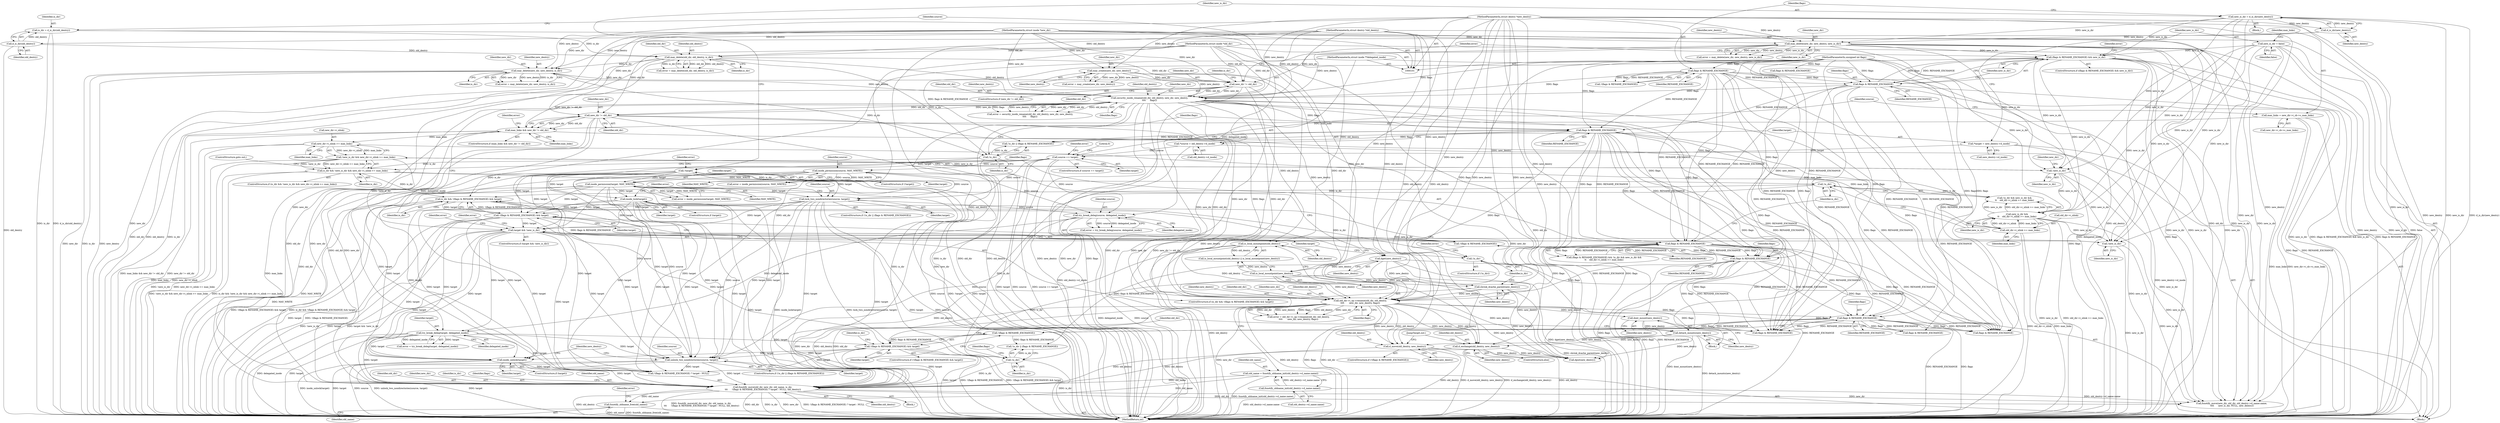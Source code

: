 digraph "1_linux_49d31c2f389acfe83417083e1208422b4091cd9e_0@API" {
"1000465" [label="(Call,fsnotify_oldname_free(old_name))"];
"1000436" [label="(Call,fsnotify_move(old_dir, new_dir, old_name, is_dir,\n \t\t\t      !(flags & RENAME_EXCHANGE) ? target : NULL, old_dentry))"];
"1000238" [label="(Call,security_inode_rename(old_dir, old_dentry, new_dir, new_dentry,\n\t\t\t\t      flags))"];
"1000204" [label="(Call,new_dir != old_dir)"];
"1000185" [label="(Call,may_delete(new_dir, new_dentry, new_is_dir))"];
"1000104" [label="(MethodParameterIn,struct inode *new_dir)"];
"1000169" [label="(Call,d_is_dir(new_dentry))"];
"1000105" [label="(MethodParameterIn,struct dentry *new_dentry)"];
"1000167" [label="(Call,new_is_dir = d_is_dir(new_dentry))"];
"1000162" [label="(Call,may_create(new_dir, new_dentry))"];
"1000178" [label="(Call,may_delete(new_dir, new_dentry, is_dir))"];
"1000148" [label="(Call,may_delete(old_dir, old_dentry, is_dir))"];
"1000102" [label="(MethodParameterIn,struct inode *old_dir)"];
"1000113" [label="(Call,d_is_dir(old_dentry))"];
"1000103" [label="(MethodParameterIn,struct dentry *old_dentry)"];
"1000111" [label="(Call,is_dir = d_is_dir(old_dentry))"];
"1000222" [label="(Call,flags & RENAME_EXCHANGE)"];
"1000173" [label="(Call,flags & RENAME_EXCHANGE)"];
"1000107" [label="(MethodParameterIn,unsigned int flags)"];
"1000287" [label="(Call,new_dir != old_dir)"];
"1000362" [label="(Call,old_dir->i_op->rename(old_dir, old_dentry,\n\t\t\t\t       new_dir, new_dentry, flags))"];
"1000279" [label="(Call,is_local_mountpoint(old_dentry))"];
"1000332" [label="(Call,shrink_dcache_parent(new_dentry))"];
"1000281" [label="(Call,is_local_mountpoint(new_dentry))"];
"1000256" [label="(Call,dget(new_dentry))"];
"1000309" [label="(Call,flags & RENAME_EXCHANGE)"];
"1000262" [label="(Call,flags & RENAME_EXCHANGE)"];
"1000328" [label="(Call,flags & RENAME_EXCHANGE)"];
"1000248" [label="(Call,old_name = fsnotify_oldname_init(old_dentry->d_name.name))"];
"1000250" [label="(Call,fsnotify_oldname_init(old_dentry->d_name.name))"];
"1000417" [label="(Call,!is_dir)"];
"1000335" [label="(Call,!is_dir)"];
"1000324" [label="(Call,is_dir && !(flags & RENAME_EXCHANGE) && target)"];
"1000296" [label="(Call,is_dir && !new_is_dir && new_dir->i_nlink >= max_links)"];
"1000260" [label="(Call,!is_dir)"];
"1000298" [label="(Call,!new_is_dir && new_dir->i_nlink >= max_links)"];
"1000299" [label="(Call,!new_is_dir)"];
"1000221" [label="(Call,(flags & RENAME_EXCHANGE) && new_is_dir)"];
"1000129" [label="(Call,new_is_dir = false)"];
"1000301" [label="(Call,new_dir->i_nlink >= max_links)"];
"1000285" [label="(Call,max_links && new_dir != old_dir)"];
"1000133" [label="(Call,max_links = new_dir->i_sb->s_max_links)"];
"1000313" [label="(Call,!is_dir)"];
"1000326" [label="(Call,!(flags & RENAME_EXCHANGE) && target)"];
"1000327" [label="(Call,!(flags & RENAME_EXCHANGE))"];
"1000229" [label="(Call,inode_permission(target, MAY_WRITE))"];
"1000157" [label="(Call,!target)"];
"1000141" [label="(Call,source == target)"];
"1000117" [label="(Call,*source = old_dentry->d_inode)"];
"1000123" [label="(Call,*target = new_dentry->d_inode)"];
"1000213" [label="(Call,inode_permission(source, MAY_WRITE))"];
"1000271" [label="(Call,inode_lock(target))"];
"1000265" [label="(Call,lock_two_nondirectories(source, target))"];
"1000372" [label="(Call,!(flags & RENAME_EXCHANGE) && target)"];
"1000373" [label="(Call,!(flags & RENAME_EXCHANGE))"];
"1000374" [label="(Call,flags & RENAME_EXCHANGE)"];
"1000347" [label="(Call,target && !new_is_dir)"];
"1000349" [label="(Call,!new_is_dir)"];
"1000315" [label="(Call,new_is_dir &&\n\t\t    old_dir->i_nlink >= max_links)"];
"1000317" [label="(Call,old_dir->i_nlink >= max_links)"];
"1000354" [label="(Call,try_break_deleg(target, delegated_inode))"];
"1000340" [label="(Call,try_break_deleg(source, delegated_inode))"];
"1000106" [label="(MethodParameterIn,struct inode **delegated_inode)"];
"1000422" [label="(Call,unlock_two_nondirectories(source, target))"];
"1000428" [label="(Call,inode_unlock(target))"];
"1000411" [label="(Call,d_exchange(old_dentry, new_dentry))"];
"1000388" [label="(Call,detach_mounts(new_dentry))"];
"1000386" [label="(Call,dont_mount(new_dentry))"];
"1000407" [label="(Call,d_move(old_dentry, new_dentry))"];
"1000157" [label="(Call,!target)"];
"1000325" [label="(Identifier,is_dir)"];
"1000441" [label="(Call,!(flags & RENAME_EXCHANGE) ? target : NULL)"];
"1000448" [label="(Identifier,old_dentry)"];
"1000411" [label="(Call,d_exchange(old_dentry, new_dentry))"];
"1000362" [label="(Call,old_dir->i_op->rename(old_dir, old_dentry,\n\t\t\t\t       new_dir, new_dentry, flags))"];
"1000221" [label="(Call,(flags & RENAME_EXCHANGE) && new_is_dir)"];
"1000148" [label="(Call,may_delete(old_dir, old_dentry, is_dir))"];
"1000298" [label="(Call,!new_is_dir && new_dir->i_nlink >= max_links)"];
"1000179" [label="(Identifier,new_dir)"];
"1000227" [label="(Call,error = inode_permission(target, MAY_WRITE))"];
"1000239" [label="(Identifier,old_dir)"];
"1000303" [label="(Identifier,new_dir)"];
"1000317" [label="(Call,old_dir->i_nlink >= max_links)"];
"1000413" [label="(Identifier,new_dentry)"];
"1000133" [label="(Call,max_links = new_dir->i_sb->s_max_links)"];
"1000420" [label="(Identifier,flags)"];
"1000174" [label="(Identifier,flags)"];
"1000340" [label="(Call,try_break_deleg(source, delegated_inode))"];
"1000309" [label="(Call,flags & RENAME_EXCHANGE)"];
"1000272" [label="(Identifier,target)"];
"1000230" [label="(Identifier,target)"];
"1000423" [label="(Identifier,source)"];
"1000415" [label="(ControlStructure,if (!is_dir || (flags & RENAME_EXCHANGE)))"];
"1000209" [label="(Identifier,is_dir)"];
"1000124" [label="(Identifier,target)"];
"1000469" [label="(MethodReturn,int)"];
"1000103" [label="(MethodParameterIn,struct dentry *old_dentry)"];
"1000341" [label="(Identifier,source)"];
"1000339" [label="(Identifier,error)"];
"1000147" [label="(Identifier,error)"];
"1000185" [label="(Call,may_delete(new_dir, new_dentry, new_is_dir))"];
"1000173" [label="(Call,flags & RENAME_EXCHANGE)"];
"1000150" [label="(Identifier,old_dentry)"];
"1000118" [label="(Identifier,source)"];
"1000404" [label="(Call,flags & RENAME_EXCHANGE)"];
"1000389" [label="(Identifier,new_dentry)"];
"1000108" [label="(Block,)"];
"1000129" [label="(Call,new_is_dir = false)"];
"1000223" [label="(Identifier,flags)"];
"1000162" [label="(Call,may_create(new_dir, new_dentry))"];
"1000402" [label="(ControlStructure,if (!(flags & RENAME_EXCHANGE)))"];
"1000360" [label="(Call,error = old_dir->i_op->rename(old_dir, old_dentry,\n\t\t\t\t       new_dir, new_dentry, flags))"];
"1000321" [label="(Identifier,max_links)"];
"1000284" [label="(ControlStructure,if (max_links && new_dir != old_dir))"];
"1000454" [label="(Call,fsnotify_move(new_dir, old_dir, old_dentry->d_name.name,\n \t\t\t\t      new_is_dir, NULL, new_dentry))"];
"1000465" [label="(Call,fsnotify_oldname_free(old_name))"];
"1000388" [label="(Call,detach_mounts(new_dentry))"];
"1000169" [label="(Call,d_is_dir(new_dentry))"];
"1000160" [label="(Call,error = may_create(new_dir, new_dentry))"];
"1000263" [label="(Identifier,flags)"];
"1000167" [label="(Call,new_is_dir = d_is_dir(new_dentry))"];
"1000346" [label="(ControlStructure,if (target && !new_is_dir))"];
"1000123" [label="(Call,*target = new_dentry->d_inode)"];
"1000338" [label="(Call,error = try_break_deleg(source, delegated_inode))"];
"1000260" [label="(Call,!is_dir)"];
"1000315" [label="(Call,new_is_dir &&\n\t\t    old_dir->i_nlink >= max_links)"];
"1000125" [label="(Call,new_dentry->d_inode)"];
"1000285" [label="(Call,max_links && new_dir != old_dir)"];
"1000104" [label="(MethodParameterIn,struct inode *new_dir)"];
"1000396" [label="(Identifier,old_dir)"];
"1000204" [label="(Call,new_dir != old_dir)"];
"1000262" [label="(Call,flags & RENAME_EXCHANGE)"];
"1000161" [label="(Identifier,error)"];
"1000437" [label="(Identifier,old_dir)"];
"1000215" [label="(Identifier,MAY_WRITE)"];
"1000418" [label="(Identifier,is_dir)"];
"1000181" [label="(Identifier,is_dir)"];
"1000111" [label="(Call,is_dir = d_is_dir(old_dentry))"];
"1000261" [label="(Identifier,is_dir)"];
"1000296" [label="(Call,is_dir && !new_is_dir && new_dir->i_nlink >= max_links)"];
"1000225" [label="(Identifier,new_is_dir)"];
"1000376" [label="(Identifier,RENAME_EXCHANGE)"];
"1000281" [label="(Call,is_local_mountpoint(new_dentry))"];
"1000295" [label="(ControlStructure,if (is_dir && !new_is_dir && new_dir->i_nlink >= max_links))"];
"1000365" [label="(Identifier,new_dir)"];
"1000164" [label="(Identifier,new_dentry)"];
"1000282" [label="(Identifier,new_dentry)"];
"1000318" [label="(Call,old_dir->i_nlink)"];
"1000112" [label="(Identifier,is_dir)"];
"1000237" [label="(Identifier,error)"];
"1000156" [label="(ControlStructure,if (!target))"];
"1000354" [label="(Call,try_break_deleg(target, delegated_inode))"];
"1000375" [label="(Identifier,flags)"];
"1000203" [label="(ControlStructure,if (new_dir != old_dir))"];
"1000334" [label="(ControlStructure,if (!is_dir))"];
"1000170" [label="(Identifier,new_dentry)"];
"1000377" [label="(Identifier,target)"];
"1000251" [label="(Call,old_dentry->d_name.name)"];
"1000205" [label="(Identifier,new_dir)"];
"1000436" [label="(Call,fsnotify_move(old_dir, new_dir, old_name, is_dir,\n \t\t\t      !(flags & RENAME_EXCHANGE) ? target : NULL, old_dentry))"];
"1000256" [label="(Call,dget(new_dentry))"];
"1000236" [label="(Call,error = security_inode_rename(old_dir, old_dentry, new_dir, new_dentry,\n\t\t\t\t      flags))"];
"1000364" [label="(Identifier,old_dentry)"];
"1000264" [label="(Identifier,RENAME_EXCHANGE)"];
"1000158" [label="(Identifier,target)"];
"1000141" [label="(Call,source == target)"];
"1000242" [label="(Identifier,new_dentry)"];
"1000349" [label="(Call,!new_is_dir)"];
"1000140" [label="(ControlStructure,if (source == target))"];
"1000373" [label="(Call,!(flags & RENAME_EXCHANGE))"];
"1000149" [label="(Identifier,old_dir)"];
"1000249" [label="(Identifier,old_name)"];
"1000330" [label="(Identifier,RENAME_EXCHANGE)"];
"1000438" [label="(Identifier,new_dir)"];
"1000450" [label="(Call,flags & RENAME_EXCHANGE)"];
"1000428" [label="(Call,inode_unlock(target))"];
"1000130" [label="(Identifier,new_is_dir)"];
"1000102" [label="(MethodParameterIn,struct inode *old_dir)"];
"1000288" [label="(Identifier,new_dir)"];
"1000278" [label="(Call,is_local_mountpoint(old_dentry) || is_local_mountpoint(new_dentry))"];
"1000180" [label="(Identifier,new_dentry)"];
"1000258" [label="(ControlStructure,if (!is_dir || (flags & RENAME_EXCHANGE)))"];
"1000387" [label="(Identifier,new_dentry)"];
"1000114" [label="(Identifier,old_dentry)"];
"1000134" [label="(Identifier,max_links)"];
"1000347" [label="(Call,target && !new_is_dir)"];
"1000143" [label="(Identifier,target)"];
"1000146" [label="(Call,error = may_delete(old_dir, old_dentry, is_dir))"];
"1000151" [label="(Identifier,is_dir)"];
"1000380" [label="(Identifier,is_dir)"];
"1000214" [label="(Identifier,source)"];
"1000366" [label="(Identifier,new_dentry)"];
"1000228" [label="(Identifier,error)"];
"1000113" [label="(Call,d_is_dir(old_dentry))"];
"1000117" [label="(Call,*source = old_dentry->d_inode)"];
"1000312" [label="(Call,!is_dir && new_is_dir &&\n\t\t    old_dir->i_nlink >= max_links)"];
"1000422" [label="(Call,unlock_two_nondirectories(source, target))"];
"1000408" [label="(Identifier,old_dentry)"];
"1000374" [label="(Call,flags & RENAME_EXCHANGE)"];
"1000229" [label="(Call,inode_permission(target, MAY_WRITE))"];
"1000332" [label="(Call,shrink_dcache_parent(new_dentry))"];
"1000316" [label="(Identifier,new_is_dir)"];
"1000240" [label="(Identifier,old_dentry)"];
"1000243" [label="(Identifier,flags)"];
"1000431" [label="(Identifier,new_dentry)"];
"1000311" [label="(Identifier,RENAME_EXCHANGE)"];
"1000314" [label="(Identifier,is_dir)"];
"1000326" [label="(Call,!(flags & RENAME_EXCHANGE) && target)"];
"1000248" [label="(Call,old_name = fsnotify_oldname_init(old_dentry->d_name.name))"];
"1000297" [label="(Identifier,is_dir)"];
"1000414" [label="(JumpTarget,out:)"];
"1000142" [label="(Identifier,source)"];
"1000305" [label="(Identifier,max_links)"];
"1000163" [label="(Identifier,new_dir)"];
"1000231" [label="(Identifier,MAY_WRITE)"];
"1000361" [label="(Identifier,error)"];
"1000424" [label="(Identifier,target)"];
"1000327" [label="(Call,!(flags & RENAME_EXCHANGE))"];
"1000301" [label="(Call,new_dir->i_nlink >= max_links)"];
"1000302" [label="(Call,new_dir->i_nlink)"];
"1000426" [label="(ControlStructure,if (target))"];
"1000259" [label="(Call,!is_dir || (flags & RENAME_EXCHANGE))"];
"1000238" [label="(Call,security_inode_rename(old_dir, old_dentry, new_dir, new_dentry,\n\t\t\t\t      flags))"];
"1000336" [label="(Identifier,is_dir)"];
"1000372" [label="(Call,!(flags & RENAME_EXCHANGE) && target)"];
"1000328" [label="(Call,flags & RENAME_EXCHANGE)"];
"1000342" [label="(Identifier,delegated_inode)"];
"1000440" [label="(Identifier,is_dir)"];
"1000119" [label="(Call,old_dentry->d_inode)"];
"1000353" [label="(Identifier,error)"];
"1000280" [label="(Identifier,old_dentry)"];
"1000183" [label="(Call,error = may_delete(new_dir, new_dentry, new_is_dir))"];
"1000386" [label="(Call,dont_mount(new_dentry))"];
"1000451" [label="(Identifier,flags)"];
"1000352" [label="(Call,error = try_break_deleg(target, delegated_inode))"];
"1000257" [label="(Identifier,new_dentry)"];
"1000267" [label="(Identifier,target)"];
"1000299" [label="(Call,!new_is_dir)"];
"1000466" [label="(Identifier,old_name)"];
"1000300" [label="(Identifier,new_is_dir)"];
"1000323" [label="(ControlStructure,if (is_dir && !(flags & RENAME_EXCHANGE) && target))"];
"1000350" [label="(Identifier,new_is_dir)"];
"1000206" [label="(Identifier,old_dir)"];
"1000211" [label="(Call,error = inode_permission(source, MAY_WRITE))"];
"1000106" [label="(MethodParameterIn,struct inode **delegated_inode)"];
"1000241" [label="(Identifier,new_dir)"];
"1000271" [label="(Call,inode_lock(target))"];
"1000410" [label="(ControlStructure,else)"];
"1000266" [label="(Identifier,source)"];
"1000186" [label="(Identifier,new_dir)"];
"1000166" [label="(Block,)"];
"1000286" [label="(Identifier,max_links)"];
"1000292" [label="(Identifier,error)"];
"1000429" [label="(Identifier,target)"];
"1000333" [label="(Identifier,new_dentry)"];
"1000329" [label="(Identifier,flags)"];
"1000213" [label="(Call,inode_permission(source, MAY_WRITE))"];
"1000279" [label="(Call,is_local_mountpoint(old_dentry))"];
"1000443" [label="(Call,flags & RENAME_EXCHANGE)"];
"1000224" [label="(Identifier,RENAME_EXCHANGE)"];
"1000172" [label="(Call,!(flags & RENAME_EXCHANGE))"];
"1000355" [label="(Identifier,target)"];
"1000274" [label="(Identifier,error)"];
"1000367" [label="(Identifier,flags)"];
"1000439" [label="(Identifier,old_name)"];
"1000107" [label="(MethodParameterIn,unsigned int flags)"];
"1000145" [label="(Literal,0)"];
"1000178" [label="(Call,may_delete(new_dir, new_dentry, is_dir))"];
"1000289" [label="(Identifier,old_dir)"];
"1000306" [label="(ControlStructure,goto out;)"];
"1000356" [label="(Identifier,delegated_inode)"];
"1000188" [label="(Identifier,new_is_dir)"];
"1000417" [label="(Call,!is_dir)"];
"1000409" [label="(Identifier,new_dentry)"];
"1000187" [label="(Identifier,new_dentry)"];
"1000131" [label="(Identifier,false)"];
"1000220" [label="(ControlStructure,if ((flags & RENAME_EXCHANGE) && new_is_dir))"];
"1000287" [label="(Call,new_dir != old_dir)"];
"1000313" [label="(Call,!is_dir)"];
"1000310" [label="(Identifier,flags)"];
"1000430" [label="(Call,dput(new_dentry))"];
"1000371" [label="(ControlStructure,if (!(flags & RENAME_EXCHANGE) && target))"];
"1000416" [label="(Call,!is_dir || (flags & RENAME_EXCHANGE))"];
"1000175" [label="(Identifier,RENAME_EXCHANGE)"];
"1000176" [label="(Call,error = may_delete(new_dir, new_dentry, is_dir))"];
"1000331" [label="(Identifier,target)"];
"1000419" [label="(Call,flags & RENAME_EXCHANGE)"];
"1000412" [label="(Identifier,old_dentry)"];
"1000363" [label="(Identifier,old_dir)"];
"1000468" [label="(Identifier,error)"];
"1000222" [label="(Call,flags & RENAME_EXCHANGE)"];
"1000135" [label="(Call,new_dir->i_sb->s_max_links)"];
"1000168" [label="(Identifier,new_is_dir)"];
"1000435" [label="(Block,)"];
"1000378" [label="(Block,)"];
"1000250" [label="(Call,fsnotify_oldname_init(old_dentry->d_name.name))"];
"1000407" [label="(Call,d_move(old_dentry, new_dentry))"];
"1000269" [label="(ControlStructure,if (target))"];
"1000105" [label="(MethodParameterIn,struct dentry *new_dentry)"];
"1000265" [label="(Call,lock_two_nondirectories(source, target))"];
"1000324" [label="(Call,is_dir && !(flags & RENAME_EXCHANGE) && target)"];
"1000308" [label="(Call,(flags & RENAME_EXCHANGE) && !is_dir && new_is_dir &&\n\t\t    old_dir->i_nlink >= max_links)"];
"1000335" [label="(Call,!is_dir)"];
"1000348" [label="(Identifier,target)"];
"1000465" -> "1000108"  [label="AST: "];
"1000465" -> "1000466"  [label="CFG: "];
"1000466" -> "1000465"  [label="AST: "];
"1000468" -> "1000465"  [label="CFG: "];
"1000465" -> "1000469"  [label="DDG: fsnotify_oldname_free(old_name)"];
"1000465" -> "1000469"  [label="DDG: old_name"];
"1000436" -> "1000465"  [label="DDG: old_name"];
"1000248" -> "1000465"  [label="DDG: old_name"];
"1000436" -> "1000435"  [label="AST: "];
"1000436" -> "1000448"  [label="CFG: "];
"1000437" -> "1000436"  [label="AST: "];
"1000438" -> "1000436"  [label="AST: "];
"1000439" -> "1000436"  [label="AST: "];
"1000440" -> "1000436"  [label="AST: "];
"1000441" -> "1000436"  [label="AST: "];
"1000448" -> "1000436"  [label="AST: "];
"1000451" -> "1000436"  [label="CFG: "];
"1000436" -> "1000469"  [label="DDG: fsnotify_move(old_dir, new_dir, old_name, is_dir,\n \t\t\t      !(flags & RENAME_EXCHANGE) ? target : NULL, old_dentry)"];
"1000436" -> "1000469"  [label="DDG: old_dir"];
"1000436" -> "1000469"  [label="DDG: is_dir"];
"1000436" -> "1000469"  [label="DDG: new_dir"];
"1000436" -> "1000469"  [label="DDG: !(flags & RENAME_EXCHANGE) ? target : NULL"];
"1000436" -> "1000469"  [label="DDG: old_dentry"];
"1000238" -> "1000436"  [label="DDG: old_dir"];
"1000238" -> "1000436"  [label="DDG: new_dir"];
"1000287" -> "1000436"  [label="DDG: old_dir"];
"1000287" -> "1000436"  [label="DDG: new_dir"];
"1000362" -> "1000436"  [label="DDG: old_dir"];
"1000362" -> "1000436"  [label="DDG: new_dir"];
"1000362" -> "1000436"  [label="DDG: old_dentry"];
"1000102" -> "1000436"  [label="DDG: old_dir"];
"1000104" -> "1000436"  [label="DDG: new_dir"];
"1000248" -> "1000436"  [label="DDG: old_name"];
"1000417" -> "1000436"  [label="DDG: is_dir"];
"1000326" -> "1000436"  [label="DDG: target"];
"1000372" -> "1000436"  [label="DDG: target"];
"1000422" -> "1000436"  [label="DDG: target"];
"1000229" -> "1000436"  [label="DDG: target"];
"1000271" -> "1000436"  [label="DDG: target"];
"1000157" -> "1000436"  [label="DDG: target"];
"1000347" -> "1000436"  [label="DDG: target"];
"1000265" -> "1000436"  [label="DDG: target"];
"1000354" -> "1000436"  [label="DDG: target"];
"1000428" -> "1000436"  [label="DDG: target"];
"1000279" -> "1000436"  [label="DDG: old_dentry"];
"1000411" -> "1000436"  [label="DDG: old_dentry"];
"1000407" -> "1000436"  [label="DDG: old_dentry"];
"1000103" -> "1000436"  [label="DDG: old_dentry"];
"1000436" -> "1000454"  [label="DDG: new_dir"];
"1000436" -> "1000454"  [label="DDG: old_dir"];
"1000238" -> "1000236"  [label="AST: "];
"1000238" -> "1000243"  [label="CFG: "];
"1000239" -> "1000238"  [label="AST: "];
"1000240" -> "1000238"  [label="AST: "];
"1000241" -> "1000238"  [label="AST: "];
"1000242" -> "1000238"  [label="AST: "];
"1000243" -> "1000238"  [label="AST: "];
"1000236" -> "1000238"  [label="CFG: "];
"1000238" -> "1000469"  [label="DDG: old_dir"];
"1000238" -> "1000469"  [label="DDG: old_dentry"];
"1000238" -> "1000469"  [label="DDG: new_dentry"];
"1000238" -> "1000469"  [label="DDG: new_dir"];
"1000238" -> "1000469"  [label="DDG: flags"];
"1000238" -> "1000236"  [label="DDG: new_dir"];
"1000238" -> "1000236"  [label="DDG: old_dir"];
"1000238" -> "1000236"  [label="DDG: old_dentry"];
"1000238" -> "1000236"  [label="DDG: flags"];
"1000238" -> "1000236"  [label="DDG: new_dentry"];
"1000204" -> "1000238"  [label="DDG: old_dir"];
"1000204" -> "1000238"  [label="DDG: new_dir"];
"1000102" -> "1000238"  [label="DDG: old_dir"];
"1000148" -> "1000238"  [label="DDG: old_dentry"];
"1000103" -> "1000238"  [label="DDG: old_dentry"];
"1000104" -> "1000238"  [label="DDG: new_dir"];
"1000162" -> "1000238"  [label="DDG: new_dentry"];
"1000185" -> "1000238"  [label="DDG: new_dentry"];
"1000178" -> "1000238"  [label="DDG: new_dentry"];
"1000105" -> "1000238"  [label="DDG: new_dentry"];
"1000222" -> "1000238"  [label="DDG: flags"];
"1000173" -> "1000238"  [label="DDG: flags"];
"1000107" -> "1000238"  [label="DDG: flags"];
"1000238" -> "1000256"  [label="DDG: new_dentry"];
"1000238" -> "1000262"  [label="DDG: flags"];
"1000238" -> "1000279"  [label="DDG: old_dentry"];
"1000238" -> "1000287"  [label="DDG: new_dir"];
"1000238" -> "1000287"  [label="DDG: old_dir"];
"1000238" -> "1000309"  [label="DDG: flags"];
"1000238" -> "1000328"  [label="DDG: flags"];
"1000238" -> "1000362"  [label="DDG: old_dir"];
"1000238" -> "1000362"  [label="DDG: new_dir"];
"1000238" -> "1000362"  [label="DDG: flags"];
"1000238" -> "1000419"  [label="DDG: flags"];
"1000238" -> "1000443"  [label="DDG: flags"];
"1000204" -> "1000203"  [label="AST: "];
"1000204" -> "1000206"  [label="CFG: "];
"1000205" -> "1000204"  [label="AST: "];
"1000206" -> "1000204"  [label="AST: "];
"1000209" -> "1000204"  [label="CFG: "];
"1000237" -> "1000204"  [label="CFG: "];
"1000204" -> "1000469"  [label="DDG: old_dir"];
"1000204" -> "1000469"  [label="DDG: new_dir"];
"1000204" -> "1000469"  [label="DDG: new_dir != old_dir"];
"1000185" -> "1000204"  [label="DDG: new_dir"];
"1000162" -> "1000204"  [label="DDG: new_dir"];
"1000178" -> "1000204"  [label="DDG: new_dir"];
"1000104" -> "1000204"  [label="DDG: new_dir"];
"1000148" -> "1000204"  [label="DDG: old_dir"];
"1000102" -> "1000204"  [label="DDG: old_dir"];
"1000204" -> "1000285"  [label="DDG: new_dir != old_dir"];
"1000185" -> "1000183"  [label="AST: "];
"1000185" -> "1000188"  [label="CFG: "];
"1000186" -> "1000185"  [label="AST: "];
"1000187" -> "1000185"  [label="AST: "];
"1000188" -> "1000185"  [label="AST: "];
"1000183" -> "1000185"  [label="CFG: "];
"1000185" -> "1000469"  [label="DDG: new_is_dir"];
"1000185" -> "1000469"  [label="DDG: new_dir"];
"1000185" -> "1000469"  [label="DDG: new_dentry"];
"1000185" -> "1000183"  [label="DDG: new_dir"];
"1000185" -> "1000183"  [label="DDG: new_dentry"];
"1000185" -> "1000183"  [label="DDG: new_is_dir"];
"1000104" -> "1000185"  [label="DDG: new_dir"];
"1000169" -> "1000185"  [label="DDG: new_dentry"];
"1000105" -> "1000185"  [label="DDG: new_dentry"];
"1000167" -> "1000185"  [label="DDG: new_is_dir"];
"1000185" -> "1000221"  [label="DDG: new_is_dir"];
"1000185" -> "1000299"  [label="DDG: new_is_dir"];
"1000185" -> "1000315"  [label="DDG: new_is_dir"];
"1000185" -> "1000349"  [label="DDG: new_is_dir"];
"1000185" -> "1000454"  [label="DDG: new_is_dir"];
"1000104" -> "1000101"  [label="AST: "];
"1000104" -> "1000469"  [label="DDG: new_dir"];
"1000104" -> "1000162"  [label="DDG: new_dir"];
"1000104" -> "1000178"  [label="DDG: new_dir"];
"1000104" -> "1000287"  [label="DDG: new_dir"];
"1000104" -> "1000362"  [label="DDG: new_dir"];
"1000104" -> "1000454"  [label="DDG: new_dir"];
"1000169" -> "1000167"  [label="AST: "];
"1000169" -> "1000170"  [label="CFG: "];
"1000170" -> "1000169"  [label="AST: "];
"1000167" -> "1000169"  [label="CFG: "];
"1000169" -> "1000167"  [label="DDG: new_dentry"];
"1000105" -> "1000169"  [label="DDG: new_dentry"];
"1000169" -> "1000178"  [label="DDG: new_dentry"];
"1000105" -> "1000101"  [label="AST: "];
"1000105" -> "1000469"  [label="DDG: new_dentry"];
"1000105" -> "1000162"  [label="DDG: new_dentry"];
"1000105" -> "1000178"  [label="DDG: new_dentry"];
"1000105" -> "1000256"  [label="DDG: new_dentry"];
"1000105" -> "1000281"  [label="DDG: new_dentry"];
"1000105" -> "1000332"  [label="DDG: new_dentry"];
"1000105" -> "1000362"  [label="DDG: new_dentry"];
"1000105" -> "1000386"  [label="DDG: new_dentry"];
"1000105" -> "1000388"  [label="DDG: new_dentry"];
"1000105" -> "1000407"  [label="DDG: new_dentry"];
"1000105" -> "1000411"  [label="DDG: new_dentry"];
"1000105" -> "1000430"  [label="DDG: new_dentry"];
"1000105" -> "1000454"  [label="DDG: new_dentry"];
"1000167" -> "1000166"  [label="AST: "];
"1000168" -> "1000167"  [label="AST: "];
"1000174" -> "1000167"  [label="CFG: "];
"1000167" -> "1000469"  [label="DDG: new_is_dir"];
"1000167" -> "1000469"  [label="DDG: d_is_dir(new_dentry)"];
"1000167" -> "1000221"  [label="DDG: new_is_dir"];
"1000167" -> "1000299"  [label="DDG: new_is_dir"];
"1000167" -> "1000315"  [label="DDG: new_is_dir"];
"1000167" -> "1000349"  [label="DDG: new_is_dir"];
"1000167" -> "1000454"  [label="DDG: new_is_dir"];
"1000162" -> "1000160"  [label="AST: "];
"1000162" -> "1000164"  [label="CFG: "];
"1000163" -> "1000162"  [label="AST: "];
"1000164" -> "1000162"  [label="AST: "];
"1000160" -> "1000162"  [label="CFG: "];
"1000162" -> "1000469"  [label="DDG: new_dentry"];
"1000162" -> "1000469"  [label="DDG: new_dir"];
"1000162" -> "1000160"  [label="DDG: new_dir"];
"1000162" -> "1000160"  [label="DDG: new_dentry"];
"1000178" -> "1000176"  [label="AST: "];
"1000178" -> "1000181"  [label="CFG: "];
"1000179" -> "1000178"  [label="AST: "];
"1000180" -> "1000178"  [label="AST: "];
"1000181" -> "1000178"  [label="AST: "];
"1000176" -> "1000178"  [label="CFG: "];
"1000178" -> "1000469"  [label="DDG: new_dir"];
"1000178" -> "1000469"  [label="DDG: is_dir"];
"1000178" -> "1000469"  [label="DDG: new_dentry"];
"1000178" -> "1000176"  [label="DDG: new_dir"];
"1000178" -> "1000176"  [label="DDG: new_dentry"];
"1000178" -> "1000176"  [label="DDG: is_dir"];
"1000148" -> "1000178"  [label="DDG: is_dir"];
"1000178" -> "1000260"  [label="DDG: is_dir"];
"1000148" -> "1000146"  [label="AST: "];
"1000148" -> "1000151"  [label="CFG: "];
"1000149" -> "1000148"  [label="AST: "];
"1000150" -> "1000148"  [label="AST: "];
"1000151" -> "1000148"  [label="AST: "];
"1000146" -> "1000148"  [label="CFG: "];
"1000148" -> "1000469"  [label="DDG: is_dir"];
"1000148" -> "1000469"  [label="DDG: old_dir"];
"1000148" -> "1000469"  [label="DDG: old_dentry"];
"1000148" -> "1000146"  [label="DDG: old_dir"];
"1000148" -> "1000146"  [label="DDG: old_dentry"];
"1000148" -> "1000146"  [label="DDG: is_dir"];
"1000102" -> "1000148"  [label="DDG: old_dir"];
"1000113" -> "1000148"  [label="DDG: old_dentry"];
"1000103" -> "1000148"  [label="DDG: old_dentry"];
"1000111" -> "1000148"  [label="DDG: is_dir"];
"1000148" -> "1000260"  [label="DDG: is_dir"];
"1000102" -> "1000101"  [label="AST: "];
"1000102" -> "1000469"  [label="DDG: old_dir"];
"1000102" -> "1000287"  [label="DDG: old_dir"];
"1000102" -> "1000362"  [label="DDG: old_dir"];
"1000102" -> "1000454"  [label="DDG: old_dir"];
"1000113" -> "1000111"  [label="AST: "];
"1000113" -> "1000114"  [label="CFG: "];
"1000114" -> "1000113"  [label="AST: "];
"1000111" -> "1000113"  [label="CFG: "];
"1000113" -> "1000469"  [label="DDG: old_dentry"];
"1000113" -> "1000111"  [label="DDG: old_dentry"];
"1000103" -> "1000113"  [label="DDG: old_dentry"];
"1000103" -> "1000101"  [label="AST: "];
"1000103" -> "1000469"  [label="DDG: old_dentry"];
"1000103" -> "1000279"  [label="DDG: old_dentry"];
"1000103" -> "1000362"  [label="DDG: old_dentry"];
"1000103" -> "1000407"  [label="DDG: old_dentry"];
"1000103" -> "1000411"  [label="DDG: old_dentry"];
"1000111" -> "1000108"  [label="AST: "];
"1000112" -> "1000111"  [label="AST: "];
"1000118" -> "1000111"  [label="CFG: "];
"1000111" -> "1000469"  [label="DDG: is_dir"];
"1000111" -> "1000469"  [label="DDG: d_is_dir(old_dentry)"];
"1000222" -> "1000221"  [label="AST: "];
"1000222" -> "1000224"  [label="CFG: "];
"1000223" -> "1000222"  [label="AST: "];
"1000224" -> "1000222"  [label="AST: "];
"1000225" -> "1000222"  [label="CFG: "];
"1000221" -> "1000222"  [label="CFG: "];
"1000222" -> "1000469"  [label="DDG: flags"];
"1000222" -> "1000469"  [label="DDG: RENAME_EXCHANGE"];
"1000222" -> "1000221"  [label="DDG: flags"];
"1000222" -> "1000221"  [label="DDG: RENAME_EXCHANGE"];
"1000173" -> "1000222"  [label="DDG: flags"];
"1000173" -> "1000222"  [label="DDG: RENAME_EXCHANGE"];
"1000107" -> "1000222"  [label="DDG: flags"];
"1000222" -> "1000262"  [label="DDG: RENAME_EXCHANGE"];
"1000222" -> "1000309"  [label="DDG: RENAME_EXCHANGE"];
"1000222" -> "1000328"  [label="DDG: RENAME_EXCHANGE"];
"1000222" -> "1000374"  [label="DDG: RENAME_EXCHANGE"];
"1000222" -> "1000419"  [label="DDG: RENAME_EXCHANGE"];
"1000222" -> "1000443"  [label="DDG: RENAME_EXCHANGE"];
"1000173" -> "1000172"  [label="AST: "];
"1000173" -> "1000175"  [label="CFG: "];
"1000174" -> "1000173"  [label="AST: "];
"1000175" -> "1000173"  [label="AST: "];
"1000172" -> "1000173"  [label="CFG: "];
"1000173" -> "1000469"  [label="DDG: flags"];
"1000173" -> "1000469"  [label="DDG: RENAME_EXCHANGE"];
"1000173" -> "1000172"  [label="DDG: flags"];
"1000173" -> "1000172"  [label="DDG: RENAME_EXCHANGE"];
"1000107" -> "1000173"  [label="DDG: flags"];
"1000173" -> "1000262"  [label="DDG: RENAME_EXCHANGE"];
"1000173" -> "1000309"  [label="DDG: RENAME_EXCHANGE"];
"1000173" -> "1000328"  [label="DDG: RENAME_EXCHANGE"];
"1000173" -> "1000374"  [label="DDG: RENAME_EXCHANGE"];
"1000173" -> "1000419"  [label="DDG: RENAME_EXCHANGE"];
"1000173" -> "1000443"  [label="DDG: RENAME_EXCHANGE"];
"1000107" -> "1000101"  [label="AST: "];
"1000107" -> "1000469"  [label="DDG: flags"];
"1000107" -> "1000262"  [label="DDG: flags"];
"1000107" -> "1000309"  [label="DDG: flags"];
"1000107" -> "1000328"  [label="DDG: flags"];
"1000107" -> "1000362"  [label="DDG: flags"];
"1000107" -> "1000374"  [label="DDG: flags"];
"1000107" -> "1000404"  [label="DDG: flags"];
"1000107" -> "1000419"  [label="DDG: flags"];
"1000107" -> "1000443"  [label="DDG: flags"];
"1000107" -> "1000450"  [label="DDG: flags"];
"1000287" -> "1000285"  [label="AST: "];
"1000287" -> "1000289"  [label="CFG: "];
"1000288" -> "1000287"  [label="AST: "];
"1000289" -> "1000287"  [label="AST: "];
"1000285" -> "1000287"  [label="CFG: "];
"1000287" -> "1000469"  [label="DDG: old_dir"];
"1000287" -> "1000469"  [label="DDG: new_dir"];
"1000287" -> "1000285"  [label="DDG: new_dir"];
"1000287" -> "1000285"  [label="DDG: old_dir"];
"1000287" -> "1000362"  [label="DDG: old_dir"];
"1000287" -> "1000362"  [label="DDG: new_dir"];
"1000362" -> "1000360"  [label="AST: "];
"1000362" -> "1000367"  [label="CFG: "];
"1000363" -> "1000362"  [label="AST: "];
"1000364" -> "1000362"  [label="AST: "];
"1000365" -> "1000362"  [label="AST: "];
"1000366" -> "1000362"  [label="AST: "];
"1000367" -> "1000362"  [label="AST: "];
"1000360" -> "1000362"  [label="CFG: "];
"1000362" -> "1000469"  [label="DDG: new_dir"];
"1000362" -> "1000469"  [label="DDG: old_dentry"];
"1000362" -> "1000469"  [label="DDG: flags"];
"1000362" -> "1000469"  [label="DDG: old_dir"];
"1000362" -> "1000360"  [label="DDG: old_dir"];
"1000362" -> "1000360"  [label="DDG: new_dentry"];
"1000362" -> "1000360"  [label="DDG: flags"];
"1000362" -> "1000360"  [label="DDG: old_dentry"];
"1000362" -> "1000360"  [label="DDG: new_dir"];
"1000279" -> "1000362"  [label="DDG: old_dentry"];
"1000332" -> "1000362"  [label="DDG: new_dentry"];
"1000281" -> "1000362"  [label="DDG: new_dentry"];
"1000256" -> "1000362"  [label="DDG: new_dentry"];
"1000309" -> "1000362"  [label="DDG: flags"];
"1000262" -> "1000362"  [label="DDG: flags"];
"1000328" -> "1000362"  [label="DDG: flags"];
"1000362" -> "1000374"  [label="DDG: flags"];
"1000362" -> "1000386"  [label="DDG: new_dentry"];
"1000362" -> "1000407"  [label="DDG: old_dentry"];
"1000362" -> "1000407"  [label="DDG: new_dentry"];
"1000362" -> "1000411"  [label="DDG: old_dentry"];
"1000362" -> "1000411"  [label="DDG: new_dentry"];
"1000362" -> "1000419"  [label="DDG: flags"];
"1000362" -> "1000430"  [label="DDG: new_dentry"];
"1000362" -> "1000443"  [label="DDG: flags"];
"1000279" -> "1000278"  [label="AST: "];
"1000279" -> "1000280"  [label="CFG: "];
"1000280" -> "1000279"  [label="AST: "];
"1000282" -> "1000279"  [label="CFG: "];
"1000278" -> "1000279"  [label="CFG: "];
"1000279" -> "1000469"  [label="DDG: old_dentry"];
"1000279" -> "1000278"  [label="DDG: old_dentry"];
"1000332" -> "1000323"  [label="AST: "];
"1000332" -> "1000333"  [label="CFG: "];
"1000333" -> "1000332"  [label="AST: "];
"1000336" -> "1000332"  [label="CFG: "];
"1000332" -> "1000469"  [label="DDG: shrink_dcache_parent(new_dentry)"];
"1000281" -> "1000332"  [label="DDG: new_dentry"];
"1000256" -> "1000332"  [label="DDG: new_dentry"];
"1000332" -> "1000430"  [label="DDG: new_dentry"];
"1000281" -> "1000278"  [label="AST: "];
"1000281" -> "1000282"  [label="CFG: "];
"1000282" -> "1000281"  [label="AST: "];
"1000278" -> "1000281"  [label="CFG: "];
"1000281" -> "1000278"  [label="DDG: new_dentry"];
"1000256" -> "1000281"  [label="DDG: new_dentry"];
"1000281" -> "1000430"  [label="DDG: new_dentry"];
"1000256" -> "1000108"  [label="AST: "];
"1000256" -> "1000257"  [label="CFG: "];
"1000257" -> "1000256"  [label="AST: "];
"1000261" -> "1000256"  [label="CFG: "];
"1000256" -> "1000469"  [label="DDG: dget(new_dentry)"];
"1000256" -> "1000430"  [label="DDG: new_dentry"];
"1000309" -> "1000308"  [label="AST: "];
"1000309" -> "1000311"  [label="CFG: "];
"1000310" -> "1000309"  [label="AST: "];
"1000311" -> "1000309"  [label="AST: "];
"1000314" -> "1000309"  [label="CFG: "];
"1000308" -> "1000309"  [label="CFG: "];
"1000309" -> "1000469"  [label="DDG: flags"];
"1000309" -> "1000469"  [label="DDG: RENAME_EXCHANGE"];
"1000309" -> "1000308"  [label="DDG: flags"];
"1000309" -> "1000308"  [label="DDG: RENAME_EXCHANGE"];
"1000262" -> "1000309"  [label="DDG: flags"];
"1000262" -> "1000309"  [label="DDG: RENAME_EXCHANGE"];
"1000309" -> "1000328"  [label="DDG: flags"];
"1000309" -> "1000328"  [label="DDG: RENAME_EXCHANGE"];
"1000309" -> "1000374"  [label="DDG: RENAME_EXCHANGE"];
"1000309" -> "1000419"  [label="DDG: flags"];
"1000309" -> "1000419"  [label="DDG: RENAME_EXCHANGE"];
"1000309" -> "1000443"  [label="DDG: flags"];
"1000309" -> "1000443"  [label="DDG: RENAME_EXCHANGE"];
"1000262" -> "1000259"  [label="AST: "];
"1000262" -> "1000264"  [label="CFG: "];
"1000263" -> "1000262"  [label="AST: "];
"1000264" -> "1000262"  [label="AST: "];
"1000259" -> "1000262"  [label="CFG: "];
"1000262" -> "1000469"  [label="DDG: RENAME_EXCHANGE"];
"1000262" -> "1000469"  [label="DDG: flags"];
"1000262" -> "1000259"  [label="DDG: flags"];
"1000262" -> "1000259"  [label="DDG: RENAME_EXCHANGE"];
"1000262" -> "1000328"  [label="DDG: flags"];
"1000262" -> "1000328"  [label="DDG: RENAME_EXCHANGE"];
"1000262" -> "1000374"  [label="DDG: RENAME_EXCHANGE"];
"1000262" -> "1000419"  [label="DDG: flags"];
"1000262" -> "1000419"  [label="DDG: RENAME_EXCHANGE"];
"1000262" -> "1000443"  [label="DDG: flags"];
"1000262" -> "1000443"  [label="DDG: RENAME_EXCHANGE"];
"1000328" -> "1000327"  [label="AST: "];
"1000328" -> "1000330"  [label="CFG: "];
"1000329" -> "1000328"  [label="AST: "];
"1000330" -> "1000328"  [label="AST: "];
"1000327" -> "1000328"  [label="CFG: "];
"1000328" -> "1000469"  [label="DDG: flags"];
"1000328" -> "1000469"  [label="DDG: RENAME_EXCHANGE"];
"1000328" -> "1000327"  [label="DDG: flags"];
"1000328" -> "1000327"  [label="DDG: RENAME_EXCHANGE"];
"1000328" -> "1000374"  [label="DDG: RENAME_EXCHANGE"];
"1000328" -> "1000419"  [label="DDG: flags"];
"1000328" -> "1000419"  [label="DDG: RENAME_EXCHANGE"];
"1000328" -> "1000443"  [label="DDG: flags"];
"1000328" -> "1000443"  [label="DDG: RENAME_EXCHANGE"];
"1000248" -> "1000108"  [label="AST: "];
"1000248" -> "1000250"  [label="CFG: "];
"1000249" -> "1000248"  [label="AST: "];
"1000250" -> "1000248"  [label="AST: "];
"1000257" -> "1000248"  [label="CFG: "];
"1000248" -> "1000469"  [label="DDG: fsnotify_oldname_init(old_dentry->d_name.name)"];
"1000250" -> "1000248"  [label="DDG: old_dentry->d_name.name"];
"1000250" -> "1000251"  [label="CFG: "];
"1000251" -> "1000250"  [label="AST: "];
"1000250" -> "1000469"  [label="DDG: old_dentry->d_name.name"];
"1000250" -> "1000454"  [label="DDG: old_dentry->d_name.name"];
"1000417" -> "1000416"  [label="AST: "];
"1000417" -> "1000418"  [label="CFG: "];
"1000418" -> "1000417"  [label="AST: "];
"1000420" -> "1000417"  [label="CFG: "];
"1000416" -> "1000417"  [label="CFG: "];
"1000417" -> "1000469"  [label="DDG: is_dir"];
"1000417" -> "1000416"  [label="DDG: is_dir"];
"1000335" -> "1000417"  [label="DDG: is_dir"];
"1000296" -> "1000417"  [label="DDG: is_dir"];
"1000260" -> "1000417"  [label="DDG: is_dir"];
"1000313" -> "1000417"  [label="DDG: is_dir"];
"1000335" -> "1000334"  [label="AST: "];
"1000335" -> "1000336"  [label="CFG: "];
"1000336" -> "1000335"  [label="AST: "];
"1000339" -> "1000335"  [label="CFG: "];
"1000348" -> "1000335"  [label="CFG: "];
"1000324" -> "1000335"  [label="DDG: is_dir"];
"1000324" -> "1000323"  [label="AST: "];
"1000324" -> "1000325"  [label="CFG: "];
"1000324" -> "1000326"  [label="CFG: "];
"1000325" -> "1000324"  [label="AST: "];
"1000326" -> "1000324"  [label="AST: "];
"1000333" -> "1000324"  [label="CFG: "];
"1000336" -> "1000324"  [label="CFG: "];
"1000324" -> "1000469"  [label="DDG: !(flags & RENAME_EXCHANGE) && target"];
"1000324" -> "1000469"  [label="DDG: is_dir && !(flags & RENAME_EXCHANGE) && target"];
"1000296" -> "1000324"  [label="DDG: is_dir"];
"1000260" -> "1000324"  [label="DDG: is_dir"];
"1000313" -> "1000324"  [label="DDG: is_dir"];
"1000326" -> "1000324"  [label="DDG: !(flags & RENAME_EXCHANGE)"];
"1000326" -> "1000324"  [label="DDG: target"];
"1000296" -> "1000295"  [label="AST: "];
"1000296" -> "1000297"  [label="CFG: "];
"1000296" -> "1000298"  [label="CFG: "];
"1000297" -> "1000296"  [label="AST: "];
"1000298" -> "1000296"  [label="AST: "];
"1000306" -> "1000296"  [label="CFG: "];
"1000310" -> "1000296"  [label="CFG: "];
"1000296" -> "1000469"  [label="DDG: !new_is_dir && new_dir->i_nlink >= max_links"];
"1000296" -> "1000469"  [label="DDG: is_dir && !new_is_dir && new_dir->i_nlink >= max_links"];
"1000260" -> "1000296"  [label="DDG: is_dir"];
"1000298" -> "1000296"  [label="DDG: !new_is_dir"];
"1000298" -> "1000296"  [label="DDG: new_dir->i_nlink >= max_links"];
"1000296" -> "1000313"  [label="DDG: is_dir"];
"1000260" -> "1000259"  [label="AST: "];
"1000260" -> "1000261"  [label="CFG: "];
"1000261" -> "1000260"  [label="AST: "];
"1000263" -> "1000260"  [label="CFG: "];
"1000259" -> "1000260"  [label="CFG: "];
"1000260" -> "1000259"  [label="DDG: is_dir"];
"1000298" -> "1000299"  [label="CFG: "];
"1000298" -> "1000301"  [label="CFG: "];
"1000299" -> "1000298"  [label="AST: "];
"1000301" -> "1000298"  [label="AST: "];
"1000298" -> "1000469"  [label="DDG: !new_is_dir"];
"1000298" -> "1000469"  [label="DDG: new_dir->i_nlink >= max_links"];
"1000299" -> "1000298"  [label="DDG: new_is_dir"];
"1000301" -> "1000298"  [label="DDG: new_dir->i_nlink"];
"1000301" -> "1000298"  [label="DDG: max_links"];
"1000298" -> "1000347"  [label="DDG: !new_is_dir"];
"1000299" -> "1000300"  [label="CFG: "];
"1000300" -> "1000299"  [label="AST: "];
"1000303" -> "1000299"  [label="CFG: "];
"1000299" -> "1000469"  [label="DDG: new_is_dir"];
"1000221" -> "1000299"  [label="DDG: new_is_dir"];
"1000129" -> "1000299"  [label="DDG: new_is_dir"];
"1000299" -> "1000315"  [label="DDG: new_is_dir"];
"1000299" -> "1000349"  [label="DDG: new_is_dir"];
"1000299" -> "1000454"  [label="DDG: new_is_dir"];
"1000221" -> "1000220"  [label="AST: "];
"1000221" -> "1000225"  [label="CFG: "];
"1000225" -> "1000221"  [label="AST: "];
"1000228" -> "1000221"  [label="CFG: "];
"1000237" -> "1000221"  [label="CFG: "];
"1000221" -> "1000469"  [label="DDG: new_is_dir"];
"1000221" -> "1000469"  [label="DDG: (flags & RENAME_EXCHANGE) && new_is_dir"];
"1000221" -> "1000469"  [label="DDG: flags & RENAME_EXCHANGE"];
"1000129" -> "1000221"  [label="DDG: new_is_dir"];
"1000221" -> "1000259"  [label="DDG: flags & RENAME_EXCHANGE"];
"1000221" -> "1000315"  [label="DDG: new_is_dir"];
"1000221" -> "1000349"  [label="DDG: new_is_dir"];
"1000221" -> "1000454"  [label="DDG: new_is_dir"];
"1000129" -> "1000108"  [label="AST: "];
"1000129" -> "1000131"  [label="CFG: "];
"1000130" -> "1000129"  [label="AST: "];
"1000131" -> "1000129"  [label="AST: "];
"1000134" -> "1000129"  [label="CFG: "];
"1000129" -> "1000469"  [label="DDG: new_is_dir"];
"1000129" -> "1000469"  [label="DDG: false"];
"1000129" -> "1000315"  [label="DDG: new_is_dir"];
"1000129" -> "1000349"  [label="DDG: new_is_dir"];
"1000129" -> "1000454"  [label="DDG: new_is_dir"];
"1000301" -> "1000305"  [label="CFG: "];
"1000302" -> "1000301"  [label="AST: "];
"1000305" -> "1000301"  [label="AST: "];
"1000301" -> "1000469"  [label="DDG: max_links"];
"1000301" -> "1000469"  [label="DDG: new_dir->i_nlink"];
"1000285" -> "1000301"  [label="DDG: max_links"];
"1000301" -> "1000317"  [label="DDG: max_links"];
"1000285" -> "1000284"  [label="AST: "];
"1000285" -> "1000286"  [label="CFG: "];
"1000286" -> "1000285"  [label="AST: "];
"1000292" -> "1000285"  [label="CFG: "];
"1000325" -> "1000285"  [label="CFG: "];
"1000285" -> "1000469"  [label="DDG: max_links"];
"1000285" -> "1000469"  [label="DDG: max_links && new_dir != old_dir"];
"1000285" -> "1000469"  [label="DDG: new_dir != old_dir"];
"1000133" -> "1000285"  [label="DDG: max_links"];
"1000285" -> "1000317"  [label="DDG: max_links"];
"1000133" -> "1000108"  [label="AST: "];
"1000133" -> "1000135"  [label="CFG: "];
"1000134" -> "1000133"  [label="AST: "];
"1000135" -> "1000133"  [label="AST: "];
"1000142" -> "1000133"  [label="CFG: "];
"1000133" -> "1000469"  [label="DDG: max_links"];
"1000133" -> "1000469"  [label="DDG: new_dir->i_sb->s_max_links"];
"1000313" -> "1000312"  [label="AST: "];
"1000313" -> "1000314"  [label="CFG: "];
"1000314" -> "1000313"  [label="AST: "];
"1000316" -> "1000313"  [label="CFG: "];
"1000312" -> "1000313"  [label="CFG: "];
"1000313" -> "1000312"  [label="DDG: is_dir"];
"1000326" -> "1000327"  [label="CFG: "];
"1000326" -> "1000331"  [label="CFG: "];
"1000327" -> "1000326"  [label="AST: "];
"1000331" -> "1000326"  [label="AST: "];
"1000326" -> "1000469"  [label="DDG: target"];
"1000326" -> "1000469"  [label="DDG: !(flags & RENAME_EXCHANGE)"];
"1000327" -> "1000326"  [label="DDG: flags & RENAME_EXCHANGE"];
"1000229" -> "1000326"  [label="DDG: target"];
"1000271" -> "1000326"  [label="DDG: target"];
"1000157" -> "1000326"  [label="DDG: target"];
"1000265" -> "1000326"  [label="DDG: target"];
"1000326" -> "1000347"  [label="DDG: target"];
"1000326" -> "1000422"  [label="DDG: target"];
"1000326" -> "1000428"  [label="DDG: target"];
"1000326" -> "1000441"  [label="DDG: target"];
"1000331" -> "1000327"  [label="CFG: "];
"1000327" -> "1000416"  [label="DDG: flags & RENAME_EXCHANGE"];
"1000229" -> "1000227"  [label="AST: "];
"1000229" -> "1000231"  [label="CFG: "];
"1000230" -> "1000229"  [label="AST: "];
"1000231" -> "1000229"  [label="AST: "];
"1000227" -> "1000229"  [label="CFG: "];
"1000229" -> "1000469"  [label="DDG: MAY_WRITE"];
"1000229" -> "1000469"  [label="DDG: target"];
"1000229" -> "1000227"  [label="DDG: target"];
"1000229" -> "1000227"  [label="DDG: MAY_WRITE"];
"1000157" -> "1000229"  [label="DDG: target"];
"1000213" -> "1000229"  [label="DDG: MAY_WRITE"];
"1000229" -> "1000265"  [label="DDG: target"];
"1000229" -> "1000271"  [label="DDG: target"];
"1000229" -> "1000347"  [label="DDG: target"];
"1000229" -> "1000422"  [label="DDG: target"];
"1000229" -> "1000428"  [label="DDG: target"];
"1000229" -> "1000441"  [label="DDG: target"];
"1000157" -> "1000156"  [label="AST: "];
"1000157" -> "1000158"  [label="CFG: "];
"1000158" -> "1000157"  [label="AST: "];
"1000161" -> "1000157"  [label="CFG: "];
"1000168" -> "1000157"  [label="CFG: "];
"1000157" -> "1000469"  [label="DDG: !target"];
"1000157" -> "1000469"  [label="DDG: target"];
"1000141" -> "1000157"  [label="DDG: target"];
"1000157" -> "1000265"  [label="DDG: target"];
"1000157" -> "1000271"  [label="DDG: target"];
"1000157" -> "1000347"  [label="DDG: target"];
"1000157" -> "1000422"  [label="DDG: target"];
"1000157" -> "1000428"  [label="DDG: target"];
"1000157" -> "1000441"  [label="DDG: target"];
"1000141" -> "1000140"  [label="AST: "];
"1000141" -> "1000143"  [label="CFG: "];
"1000142" -> "1000141"  [label="AST: "];
"1000143" -> "1000141"  [label="AST: "];
"1000145" -> "1000141"  [label="CFG: "];
"1000147" -> "1000141"  [label="CFG: "];
"1000141" -> "1000469"  [label="DDG: source"];
"1000141" -> "1000469"  [label="DDG: source == target"];
"1000141" -> "1000469"  [label="DDG: target"];
"1000117" -> "1000141"  [label="DDG: source"];
"1000123" -> "1000141"  [label="DDG: target"];
"1000141" -> "1000213"  [label="DDG: source"];
"1000141" -> "1000265"  [label="DDG: source"];
"1000141" -> "1000340"  [label="DDG: source"];
"1000141" -> "1000422"  [label="DDG: source"];
"1000117" -> "1000108"  [label="AST: "];
"1000117" -> "1000119"  [label="CFG: "];
"1000118" -> "1000117"  [label="AST: "];
"1000119" -> "1000117"  [label="AST: "];
"1000124" -> "1000117"  [label="CFG: "];
"1000117" -> "1000469"  [label="DDG: old_dentry->d_inode"];
"1000123" -> "1000108"  [label="AST: "];
"1000123" -> "1000125"  [label="CFG: "];
"1000124" -> "1000123"  [label="AST: "];
"1000125" -> "1000123"  [label="AST: "];
"1000130" -> "1000123"  [label="CFG: "];
"1000123" -> "1000469"  [label="DDG: new_dentry->d_inode"];
"1000213" -> "1000211"  [label="AST: "];
"1000213" -> "1000215"  [label="CFG: "];
"1000214" -> "1000213"  [label="AST: "];
"1000215" -> "1000213"  [label="AST: "];
"1000211" -> "1000213"  [label="CFG: "];
"1000213" -> "1000469"  [label="DDG: source"];
"1000213" -> "1000469"  [label="DDG: MAY_WRITE"];
"1000213" -> "1000211"  [label="DDG: source"];
"1000213" -> "1000211"  [label="DDG: MAY_WRITE"];
"1000213" -> "1000265"  [label="DDG: source"];
"1000213" -> "1000340"  [label="DDG: source"];
"1000213" -> "1000422"  [label="DDG: source"];
"1000271" -> "1000269"  [label="AST: "];
"1000271" -> "1000272"  [label="CFG: "];
"1000272" -> "1000271"  [label="AST: "];
"1000274" -> "1000271"  [label="CFG: "];
"1000271" -> "1000469"  [label="DDG: target"];
"1000271" -> "1000469"  [label="DDG: inode_lock(target)"];
"1000271" -> "1000347"  [label="DDG: target"];
"1000271" -> "1000422"  [label="DDG: target"];
"1000271" -> "1000428"  [label="DDG: target"];
"1000271" -> "1000441"  [label="DDG: target"];
"1000265" -> "1000258"  [label="AST: "];
"1000265" -> "1000267"  [label="CFG: "];
"1000266" -> "1000265"  [label="AST: "];
"1000267" -> "1000265"  [label="AST: "];
"1000274" -> "1000265"  [label="CFG: "];
"1000265" -> "1000469"  [label="DDG: lock_two_nondirectories(source, target)"];
"1000265" -> "1000469"  [label="DDG: target"];
"1000265" -> "1000469"  [label="DDG: source"];
"1000265" -> "1000340"  [label="DDG: source"];
"1000265" -> "1000347"  [label="DDG: target"];
"1000265" -> "1000422"  [label="DDG: source"];
"1000265" -> "1000422"  [label="DDG: target"];
"1000265" -> "1000428"  [label="DDG: target"];
"1000265" -> "1000441"  [label="DDG: target"];
"1000372" -> "1000371"  [label="AST: "];
"1000372" -> "1000373"  [label="CFG: "];
"1000372" -> "1000377"  [label="CFG: "];
"1000373" -> "1000372"  [label="AST: "];
"1000377" -> "1000372"  [label="AST: "];
"1000380" -> "1000372"  [label="CFG: "];
"1000396" -> "1000372"  [label="CFG: "];
"1000372" -> "1000469"  [label="DDG: target"];
"1000372" -> "1000469"  [label="DDG: !(flags & RENAME_EXCHANGE)"];
"1000372" -> "1000469"  [label="DDG: !(flags & RENAME_EXCHANGE) && target"];
"1000373" -> "1000372"  [label="DDG: flags & RENAME_EXCHANGE"];
"1000347" -> "1000372"  [label="DDG: target"];
"1000354" -> "1000372"  [label="DDG: target"];
"1000372" -> "1000422"  [label="DDG: target"];
"1000372" -> "1000428"  [label="DDG: target"];
"1000372" -> "1000441"  [label="DDG: target"];
"1000373" -> "1000374"  [label="CFG: "];
"1000374" -> "1000373"  [label="AST: "];
"1000377" -> "1000373"  [label="CFG: "];
"1000374" -> "1000373"  [label="DDG: flags"];
"1000374" -> "1000373"  [label="DDG: RENAME_EXCHANGE"];
"1000373" -> "1000416"  [label="DDG: flags & RENAME_EXCHANGE"];
"1000374" -> "1000376"  [label="CFG: "];
"1000375" -> "1000374"  [label="AST: "];
"1000376" -> "1000374"  [label="AST: "];
"1000374" -> "1000469"  [label="DDG: RENAME_EXCHANGE"];
"1000374" -> "1000469"  [label="DDG: flags"];
"1000374" -> "1000404"  [label="DDG: flags"];
"1000374" -> "1000404"  [label="DDG: RENAME_EXCHANGE"];
"1000374" -> "1000419"  [label="DDG: flags"];
"1000374" -> "1000419"  [label="DDG: RENAME_EXCHANGE"];
"1000374" -> "1000443"  [label="DDG: flags"];
"1000374" -> "1000443"  [label="DDG: RENAME_EXCHANGE"];
"1000347" -> "1000346"  [label="AST: "];
"1000347" -> "1000348"  [label="CFG: "];
"1000347" -> "1000349"  [label="CFG: "];
"1000348" -> "1000347"  [label="AST: "];
"1000349" -> "1000347"  [label="AST: "];
"1000353" -> "1000347"  [label="CFG: "];
"1000361" -> "1000347"  [label="CFG: "];
"1000347" -> "1000469"  [label="DDG: !new_is_dir"];
"1000347" -> "1000469"  [label="DDG: target"];
"1000347" -> "1000469"  [label="DDG: target && !new_is_dir"];
"1000349" -> "1000347"  [label="DDG: new_is_dir"];
"1000347" -> "1000354"  [label="DDG: target"];
"1000347" -> "1000422"  [label="DDG: target"];
"1000347" -> "1000428"  [label="DDG: target"];
"1000347" -> "1000441"  [label="DDG: target"];
"1000349" -> "1000350"  [label="CFG: "];
"1000350" -> "1000349"  [label="AST: "];
"1000349" -> "1000469"  [label="DDG: new_is_dir"];
"1000315" -> "1000349"  [label="DDG: new_is_dir"];
"1000349" -> "1000454"  [label="DDG: new_is_dir"];
"1000315" -> "1000312"  [label="AST: "];
"1000315" -> "1000316"  [label="CFG: "];
"1000315" -> "1000317"  [label="CFG: "];
"1000316" -> "1000315"  [label="AST: "];
"1000317" -> "1000315"  [label="AST: "];
"1000312" -> "1000315"  [label="CFG: "];
"1000315" -> "1000469"  [label="DDG: new_is_dir"];
"1000315" -> "1000469"  [label="DDG: old_dir->i_nlink >= max_links"];
"1000315" -> "1000312"  [label="DDG: new_is_dir"];
"1000315" -> "1000312"  [label="DDG: old_dir->i_nlink >= max_links"];
"1000317" -> "1000315"  [label="DDG: old_dir->i_nlink"];
"1000317" -> "1000315"  [label="DDG: max_links"];
"1000315" -> "1000454"  [label="DDG: new_is_dir"];
"1000317" -> "1000321"  [label="CFG: "];
"1000318" -> "1000317"  [label="AST: "];
"1000321" -> "1000317"  [label="AST: "];
"1000317" -> "1000469"  [label="DDG: old_dir->i_nlink"];
"1000317" -> "1000469"  [label="DDG: max_links"];
"1000354" -> "1000352"  [label="AST: "];
"1000354" -> "1000356"  [label="CFG: "];
"1000355" -> "1000354"  [label="AST: "];
"1000356" -> "1000354"  [label="AST: "];
"1000352" -> "1000354"  [label="CFG: "];
"1000354" -> "1000469"  [label="DDG: delegated_inode"];
"1000354" -> "1000469"  [label="DDG: target"];
"1000354" -> "1000352"  [label="DDG: target"];
"1000354" -> "1000352"  [label="DDG: delegated_inode"];
"1000340" -> "1000354"  [label="DDG: delegated_inode"];
"1000106" -> "1000354"  [label="DDG: delegated_inode"];
"1000354" -> "1000422"  [label="DDG: target"];
"1000354" -> "1000428"  [label="DDG: target"];
"1000354" -> "1000441"  [label="DDG: target"];
"1000340" -> "1000338"  [label="AST: "];
"1000340" -> "1000342"  [label="CFG: "];
"1000341" -> "1000340"  [label="AST: "];
"1000342" -> "1000340"  [label="AST: "];
"1000338" -> "1000340"  [label="CFG: "];
"1000340" -> "1000469"  [label="DDG: delegated_inode"];
"1000340" -> "1000469"  [label="DDG: source"];
"1000340" -> "1000338"  [label="DDG: source"];
"1000340" -> "1000338"  [label="DDG: delegated_inode"];
"1000106" -> "1000340"  [label="DDG: delegated_inode"];
"1000340" -> "1000422"  [label="DDG: source"];
"1000106" -> "1000101"  [label="AST: "];
"1000106" -> "1000469"  [label="DDG: delegated_inode"];
"1000422" -> "1000415"  [label="AST: "];
"1000422" -> "1000424"  [label="CFG: "];
"1000423" -> "1000422"  [label="AST: "];
"1000424" -> "1000422"  [label="AST: "];
"1000431" -> "1000422"  [label="CFG: "];
"1000422" -> "1000469"  [label="DDG: source"];
"1000422" -> "1000469"  [label="DDG: unlock_two_nondirectories(source, target)"];
"1000422" -> "1000469"  [label="DDG: target"];
"1000422" -> "1000441"  [label="DDG: target"];
"1000428" -> "1000426"  [label="AST: "];
"1000428" -> "1000429"  [label="CFG: "];
"1000429" -> "1000428"  [label="AST: "];
"1000431" -> "1000428"  [label="CFG: "];
"1000428" -> "1000469"  [label="DDG: inode_unlock(target)"];
"1000428" -> "1000469"  [label="DDG: target"];
"1000428" -> "1000441"  [label="DDG: target"];
"1000411" -> "1000410"  [label="AST: "];
"1000411" -> "1000413"  [label="CFG: "];
"1000412" -> "1000411"  [label="AST: "];
"1000413" -> "1000411"  [label="AST: "];
"1000414" -> "1000411"  [label="CFG: "];
"1000411" -> "1000469"  [label="DDG: d_exchange(old_dentry, new_dentry)"];
"1000411" -> "1000469"  [label="DDG: old_dentry"];
"1000388" -> "1000411"  [label="DDG: new_dentry"];
"1000411" -> "1000430"  [label="DDG: new_dentry"];
"1000388" -> "1000378"  [label="AST: "];
"1000388" -> "1000389"  [label="CFG: "];
"1000389" -> "1000388"  [label="AST: "];
"1000396" -> "1000388"  [label="CFG: "];
"1000388" -> "1000469"  [label="DDG: detach_mounts(new_dentry)"];
"1000386" -> "1000388"  [label="DDG: new_dentry"];
"1000388" -> "1000407"  [label="DDG: new_dentry"];
"1000388" -> "1000430"  [label="DDG: new_dentry"];
"1000386" -> "1000378"  [label="AST: "];
"1000386" -> "1000387"  [label="CFG: "];
"1000387" -> "1000386"  [label="AST: "];
"1000389" -> "1000386"  [label="CFG: "];
"1000386" -> "1000469"  [label="DDG: dont_mount(new_dentry)"];
"1000407" -> "1000402"  [label="AST: "];
"1000407" -> "1000409"  [label="CFG: "];
"1000408" -> "1000407"  [label="AST: "];
"1000409" -> "1000407"  [label="AST: "];
"1000414" -> "1000407"  [label="CFG: "];
"1000407" -> "1000469"  [label="DDG: d_move(old_dentry, new_dentry)"];
"1000407" -> "1000469"  [label="DDG: old_dentry"];
"1000407" -> "1000430"  [label="DDG: new_dentry"];
}
